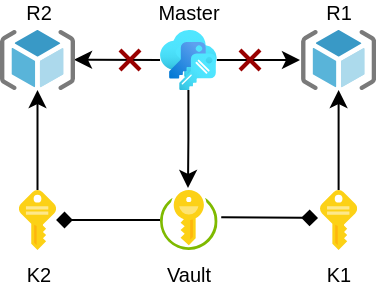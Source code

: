 <mxfile version="14.1.9" type="device"><diagram id="cBYVMeGjlnXalBPZyrAN" name="Page-1"><mxGraphModel dx="981" dy="538" grid="1" gridSize="10" guides="1" tooltips="1" connect="1" arrows="1" fold="1" page="1" pageScale="1" pageWidth="850" pageHeight="1100" math="0" shadow="0"><root><mxCell id="0"/><mxCell id="1" parent="0"/><mxCell id="O281J8l-wV6H1aEiGCNq-19" style="edgeStyle=none;rounded=0;orthogonalLoop=1;jettySize=auto;html=1;fontSize=10;fontColor=#000000;endArrow=diamond;endFill=1;" edge="1" parent="1" source="O281J8l-wV6H1aEiGCNq-7" target="O281J8l-wV6H1aEiGCNq-17"><mxGeometry relative="1" as="geometry"/></mxCell><mxCell id="O281J8l-wV6H1aEiGCNq-7" value="Vault" style="aspect=fixed;html=1;points=[];align=center;image;fontSize=10;image=img/lib/mscae/Key_Vaults.svg;" vertex="1" parent="1"><mxGeometry x="280" y="200" width="28.8" height="30" as="geometry"/></mxCell><mxCell id="O281J8l-wV6H1aEiGCNq-12" style="edgeStyle=orthogonalEdgeStyle;rounded=0;orthogonalLoop=1;jettySize=auto;html=1;fontSize=10;" edge="1" parent="1" source="O281J8l-wV6H1aEiGCNq-10"><mxGeometry relative="1" as="geometry"><mxPoint x="294" y="199" as="targetPoint"/></mxGeometry></mxCell><mxCell id="O281J8l-wV6H1aEiGCNq-13" style="rounded=0;orthogonalLoop=1;jettySize=auto;html=1;fontSize=10;exitX=1.063;exitY=0.453;exitDx=0;exitDy=0;exitPerimeter=0;endArrow=diamond;endFill=1;" edge="1" parent="1" source="O281J8l-wV6H1aEiGCNq-7"><mxGeometry relative="1" as="geometry"><mxPoint x="359" y="214" as="targetPoint"/></mxGeometry></mxCell><mxCell id="O281J8l-wV6H1aEiGCNq-14" style="edgeStyle=none;rounded=0;orthogonalLoop=1;jettySize=auto;html=1;fontSize=10;" edge="1" parent="1" source="O281J8l-wV6H1aEiGCNq-10"><mxGeometry relative="1" as="geometry"><mxPoint x="350" y="135" as="targetPoint"/></mxGeometry></mxCell><mxCell id="O281J8l-wV6H1aEiGCNq-20" style="edgeStyle=none;rounded=0;orthogonalLoop=1;jettySize=auto;html=1;fontSize=10;fontColor=#000000;entryX=0.987;entryY=0.495;entryDx=0;entryDy=0;entryPerimeter=0;" edge="1" parent="1" source="O281J8l-wV6H1aEiGCNq-10" target="O281J8l-wV6H1aEiGCNq-18"><mxGeometry relative="1" as="geometry"/></mxCell><mxCell id="O281J8l-wV6H1aEiGCNq-10" value="Master" style="aspect=fixed;html=1;points=[];align=center;image;fontSize=10;image=img/lib/azure2/security/Keys.svg;labelPosition=center;verticalLabelPosition=top;verticalAlign=bottom;" vertex="1" parent="1"><mxGeometry x="280" y="120" width="28.42" height="30" as="geometry"/></mxCell><mxCell id="O281J8l-wV6H1aEiGCNq-15" style="edgeStyle=none;rounded=0;orthogonalLoop=1;jettySize=auto;html=1;fontSize=10;" edge="1" parent="1" source="O281J8l-wV6H1aEiGCNq-11" target="O281J8l-wV6H1aEiGCNq-5"><mxGeometry relative="1" as="geometry"/></mxCell><mxCell id="O281J8l-wV6H1aEiGCNq-11" value="K1" style="aspect=fixed;html=1;points=[];align=center;image;fontSize=10;image=img/lib/mscae/Key.svg;" vertex="1" parent="1"><mxGeometry x="360" y="200" width="18.6" height="30" as="geometry"/></mxCell><mxCell id="O281J8l-wV6H1aEiGCNq-5" value="R1" style="aspect=fixed;html=1;points=[];align=center;image;fontSize=10;image=img/lib/mscae/ResourceGroup.svg;labelBackgroundColor=#ffffff;labelBorderColor=none;labelPosition=center;verticalLabelPosition=top;verticalAlign=bottom;" vertex="1" parent="1"><mxGeometry x="350.55" y="120" width="37.5" height="30" as="geometry"/></mxCell><mxCell id="O281J8l-wV6H1aEiGCNq-16" style="edgeStyle=none;rounded=0;orthogonalLoop=1;jettySize=auto;html=1;fontSize=10;" edge="1" parent="1" source="O281J8l-wV6H1aEiGCNq-17" target="O281J8l-wV6H1aEiGCNq-18"><mxGeometry relative="1" as="geometry"/></mxCell><mxCell id="O281J8l-wV6H1aEiGCNq-17" value="K2" style="aspect=fixed;html=1;points=[];align=center;image;fontSize=10;image=img/lib/mscae/Key.svg;" vertex="1" parent="1"><mxGeometry x="209.45" y="200" width="18.6" height="30" as="geometry"/></mxCell><mxCell id="O281J8l-wV6H1aEiGCNq-18" value="R2" style="aspect=fixed;html=1;points=[];align=center;image;fontSize=10;image=img/lib/mscae/ResourceGroup.svg;labelBackgroundColor=#ffffff;labelBorderColor=none;labelPosition=center;verticalLabelPosition=top;verticalAlign=bottom;" vertex="1" parent="1"><mxGeometry x="200" y="120" width="37.5" height="30" as="geometry"/></mxCell><mxCell id="O281J8l-wV6H1aEiGCNq-21" value="" style="endArrow=none;html=1;fontSize=10;fontColor=#000000;strokeWidth=2;strokeColor=#990000;" edge="1" parent="1"><mxGeometry x="260" y="130" width="50" height="50" as="geometry"><mxPoint x="260" y="140" as="sourcePoint"/><mxPoint x="270" y="130" as="targetPoint"/></mxGeometry></mxCell><mxCell id="O281J8l-wV6H1aEiGCNq-22" value="" style="endArrow=none;html=1;fontSize=10;fontColor=#000000;strokeWidth=2;strokeColor=#990000;" edge="1" parent="1"><mxGeometry x="260" y="130" width="50" height="50" as="geometry"><mxPoint x="260" y="130" as="sourcePoint"/><mxPoint x="270" y="140" as="targetPoint"/></mxGeometry></mxCell><mxCell id="O281J8l-wV6H1aEiGCNq-25" value="" style="endArrow=none;html=1;fontSize=10;fontColor=#000000;strokeWidth=2;strokeColor=#990000;" edge="1" parent="1"><mxGeometry x="320" y="130" width="50" height="50" as="geometry"><mxPoint x="320" y="140" as="sourcePoint"/><mxPoint x="330" y="130" as="targetPoint"/></mxGeometry></mxCell><mxCell id="O281J8l-wV6H1aEiGCNq-26" value="" style="endArrow=none;html=1;fontSize=10;fontColor=#000000;strokeWidth=2;strokeColor=#990000;" edge="1" parent="1"><mxGeometry x="320" y="130" width="50" height="50" as="geometry"><mxPoint x="320" y="130" as="sourcePoint"/><mxPoint x="330" y="140" as="targetPoint"/></mxGeometry></mxCell></root></mxGraphModel></diagram></mxfile>